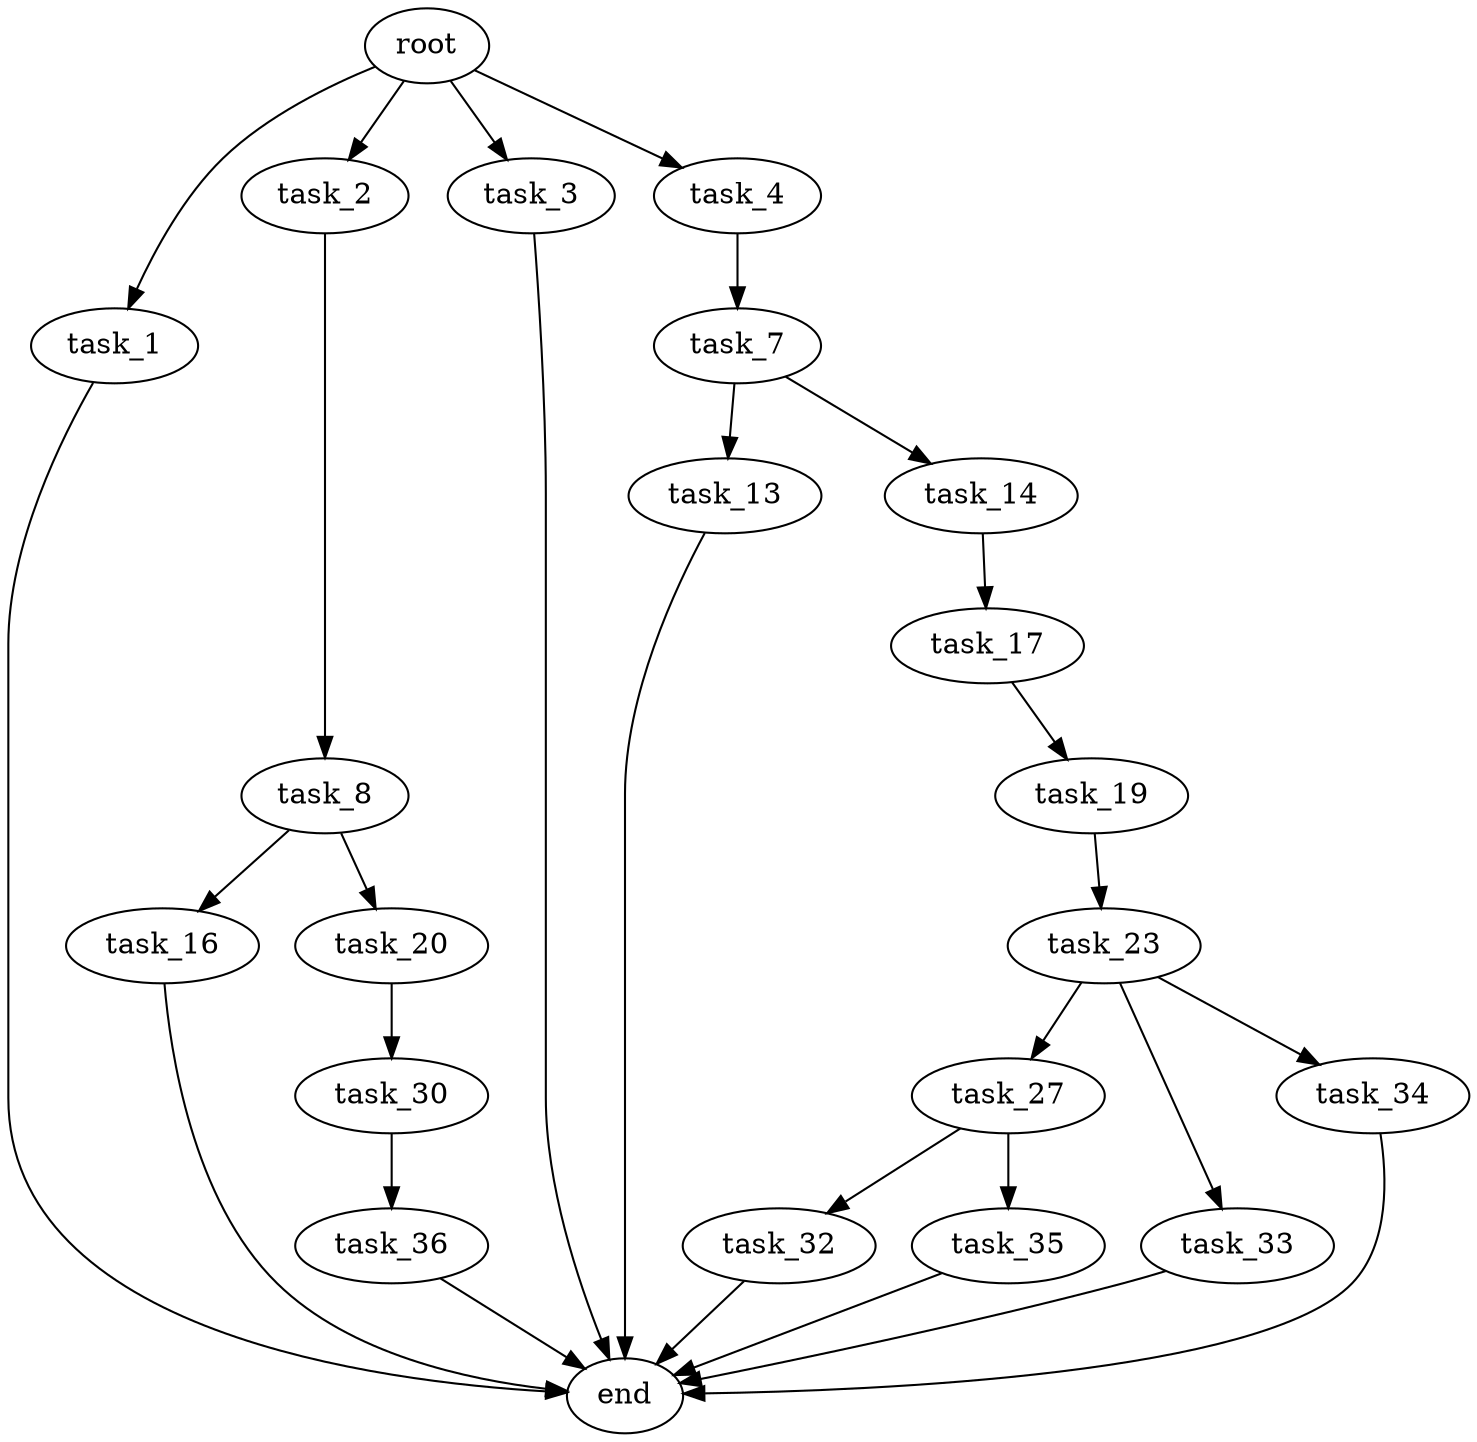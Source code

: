 digraph G {
  root [size="0.000000"];
  task_1 [size="1808147218.000000"];
  task_2 [size="719226135.000000"];
  task_3 [size="231928233984.000000"];
  task_4 [size="1539674897.000000"];
  task_7 [size="16426737981.000000"];
  task_8 [size="13375066938.000000"];
  task_13 [size="471273463577.000000"];
  task_14 [size="186833040359.000000"];
  task_16 [size="531070379910.000000"];
  task_17 [size="608583443521.000000"];
  task_19 [size="596789395911.000000"];
  task_20 [size="231928233984.000000"];
  task_23 [size="68719476736.000000"];
  task_27 [size="475567830295.000000"];
  task_30 [size="68719476736.000000"];
  task_32 [size="231928233984.000000"];
  task_33 [size="4906677954.000000"];
  task_34 [size="46215667452.000000"];
  task_35 [size="8589934592.000000"];
  task_36 [size="4021870202.000000"];
  end [size="0.000000"];

  root -> task_1 [size="1.000000"];
  root -> task_2 [size="1.000000"];
  root -> task_3 [size="1.000000"];
  root -> task_4 [size="1.000000"];
  task_1 -> end [size="1.000000"];
  task_2 -> task_8 [size="75497472.000000"];
  task_3 -> end [size="1.000000"];
  task_4 -> task_7 [size="75497472.000000"];
  task_7 -> task_13 [size="838860800.000000"];
  task_7 -> task_14 [size="838860800.000000"];
  task_8 -> task_16 [size="536870912.000000"];
  task_8 -> task_20 [size="536870912.000000"];
  task_13 -> end [size="1.000000"];
  task_14 -> task_17 [size="134217728.000000"];
  task_16 -> end [size="1.000000"];
  task_17 -> task_19 [size="536870912.000000"];
  task_19 -> task_23 [size="838860800.000000"];
  task_20 -> task_30 [size="301989888.000000"];
  task_23 -> task_27 [size="134217728.000000"];
  task_23 -> task_33 [size="134217728.000000"];
  task_23 -> task_34 [size="134217728.000000"];
  task_27 -> task_32 [size="411041792.000000"];
  task_27 -> task_35 [size="411041792.000000"];
  task_30 -> task_36 [size="134217728.000000"];
  task_32 -> end [size="1.000000"];
  task_33 -> end [size="1.000000"];
  task_34 -> end [size="1.000000"];
  task_35 -> end [size="1.000000"];
  task_36 -> end [size="1.000000"];
}
